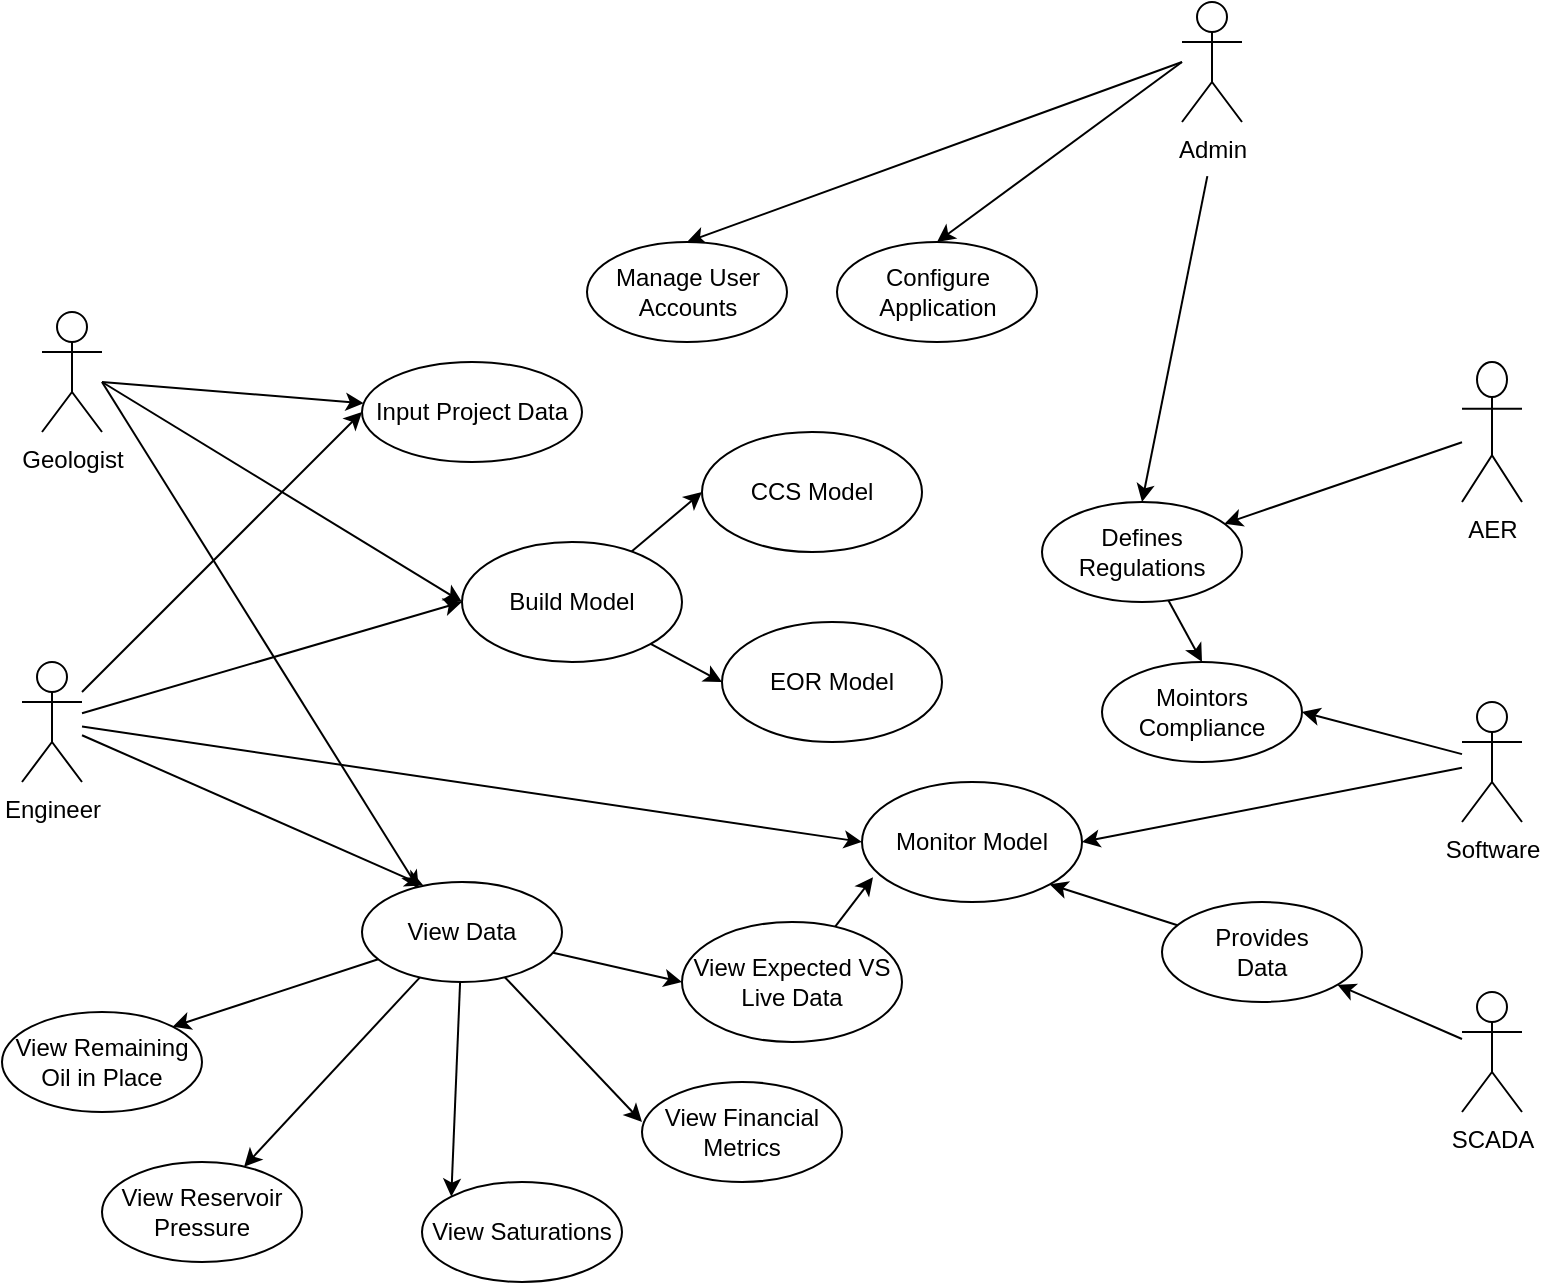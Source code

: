 <mxfile>
    <diagram id="eSHWEWZCARTa4uZcVGaq" name="Page-1">
        <mxGraphModel dx="542" dy="427" grid="1" gridSize="10" guides="1" tooltips="1" connect="1" arrows="1" fold="1" page="1" pageScale="1" pageWidth="850" pageHeight="1100" math="0" shadow="0">
            <root>
                <mxCell id="0"/>
                <mxCell id="1" parent="0"/>
                <mxCell id="21" style="edgeStyle=none;html=1;entryX=0;entryY=0.5;entryDx=0;entryDy=0;" edge="1" parent="1" source="2" target="7">
                    <mxGeometry relative="1" as="geometry">
                        <mxPoint x="-60" y="370" as="sourcePoint"/>
                        <mxPoint x="210" y="230" as="targetPoint"/>
                    </mxGeometry>
                </mxCell>
                <mxCell id="22" style="edgeStyle=none;html=1;entryX=0;entryY=0.5;entryDx=0;entryDy=0;" edge="1" parent="1" source="2" target="16">
                    <mxGeometry relative="1" as="geometry"/>
                </mxCell>
                <mxCell id="23" style="edgeStyle=none;html=1;entryX=0.307;entryY=0.035;entryDx=0;entryDy=0;entryPerimeter=0;" edge="1" parent="1" source="2" target="26">
                    <mxGeometry relative="1" as="geometry"/>
                </mxCell>
                <mxCell id="41" style="edgeStyle=none;html=1;entryX=0;entryY=0.5;entryDx=0;entryDy=0;" edge="1" parent="1" source="2" target="40">
                    <mxGeometry relative="1" as="geometry">
                        <mxPoint x="250" y="410" as="targetPoint"/>
                    </mxGeometry>
                </mxCell>
                <mxCell id="2" value="Engineer" style="shape=umlActor;verticalLabelPosition=bottom;verticalAlign=top;html=1;outlineConnect=0;" parent="1" vertex="1">
                    <mxGeometry x="50" y="350" width="30" height="60" as="geometry"/>
                </mxCell>
                <mxCell id="38" style="edgeStyle=none;html=1;entryX=0.5;entryY=0;entryDx=0;entryDy=0;" edge="1" parent="1" target="13">
                    <mxGeometry relative="1" as="geometry">
                        <mxPoint x="630" y="50" as="sourcePoint"/>
                    </mxGeometry>
                </mxCell>
                <mxCell id="39" style="edgeStyle=none;html=1;entryX=0.5;entryY=0;entryDx=0;entryDy=0;" edge="1" parent="1" target="14">
                    <mxGeometry relative="1" as="geometry">
                        <mxPoint x="630" y="50" as="sourcePoint"/>
                    </mxGeometry>
                </mxCell>
                <mxCell id="59" style="edgeStyle=none;html=1;entryX=0.5;entryY=0;entryDx=0;entryDy=0;exitX=-0.005;exitY=0.123;exitDx=0;exitDy=0;exitPerimeter=0;" edge="1" parent="1" target="15">
                    <mxGeometry relative="1" as="geometry">
                        <mxPoint x="642.67" y="107.05" as="sourcePoint"/>
                    </mxGeometry>
                </mxCell>
                <mxCell id="5" value="Admin" style="shape=umlActor;verticalLabelPosition=bottom;verticalAlign=top;html=1;outlineConnect=0;" parent="1" vertex="1">
                    <mxGeometry x="630" y="20" width="30" height="60" as="geometry"/>
                </mxCell>
                <mxCell id="44" style="edgeStyle=none;html=1;entryX=0;entryY=0.5;entryDx=0;entryDy=0;" edge="1" parent="1" target="16">
                    <mxGeometry relative="1" as="geometry">
                        <mxPoint x="90" y="210" as="sourcePoint"/>
                    </mxGeometry>
                </mxCell>
                <mxCell id="45" style="edgeStyle=none;html=1;" edge="1" parent="1" target="7">
                    <mxGeometry relative="1" as="geometry">
                        <mxPoint x="90" y="210" as="sourcePoint"/>
                    </mxGeometry>
                </mxCell>
                <mxCell id="46" style="edgeStyle=none;html=1;entryX=0.284;entryY=0.07;entryDx=0;entryDy=0;entryPerimeter=0;" edge="1" parent="1" target="26">
                    <mxGeometry relative="1" as="geometry">
                        <mxPoint x="90" y="210" as="sourcePoint"/>
                    </mxGeometry>
                </mxCell>
                <mxCell id="6" value="Geologist" style="shape=umlActor;verticalLabelPosition=bottom;verticalAlign=top;html=1;outlineConnect=0;" parent="1" vertex="1">
                    <mxGeometry x="60" y="175" width="30" height="60" as="geometry"/>
                </mxCell>
                <mxCell id="7" value="Input Project Data" style="ellipse;whiteSpace=wrap;html=1;" parent="1" vertex="1">
                    <mxGeometry x="220" y="200" width="110" height="50" as="geometry"/>
                </mxCell>
                <mxCell id="8" value="View Financial Metrics" style="ellipse;whiteSpace=wrap;html=1;" parent="1" vertex="1">
                    <mxGeometry x="360" y="560" width="100" height="50" as="geometry"/>
                </mxCell>
                <mxCell id="13" value="Manage User Accounts" style="ellipse;whiteSpace=wrap;html=1;" parent="1" vertex="1">
                    <mxGeometry x="332.5" y="140" width="100" height="50" as="geometry"/>
                </mxCell>
                <mxCell id="14" value="Configure Application" style="ellipse;whiteSpace=wrap;html=1;" parent="1" vertex="1">
                    <mxGeometry x="457.5" y="140" width="100" height="50" as="geometry"/>
                </mxCell>
                <mxCell id="56" style="edgeStyle=none;html=1;entryX=0.5;entryY=0;entryDx=0;entryDy=0;" edge="1" parent="1" source="15" target="53">
                    <mxGeometry relative="1" as="geometry">
                        <mxPoint x="620" y="350.0" as="targetPoint"/>
                    </mxGeometry>
                </mxCell>
                <mxCell id="15" value="Defines Regulations" style="ellipse;whiteSpace=wrap;html=1;" parent="1" vertex="1">
                    <mxGeometry x="560" y="270" width="100" height="50" as="geometry"/>
                </mxCell>
                <mxCell id="19" style="edgeStyle=none;html=1;entryX=0;entryY=0.5;entryDx=0;entryDy=0;" edge="1" parent="1" source="16" target="18">
                    <mxGeometry relative="1" as="geometry"/>
                </mxCell>
                <mxCell id="20" style="edgeStyle=none;html=1;entryX=0;entryY=0.5;entryDx=0;entryDy=0;" edge="1" parent="1" source="16" target="17">
                    <mxGeometry relative="1" as="geometry"/>
                </mxCell>
                <mxCell id="16" value="Build Model" style="ellipse;whiteSpace=wrap;html=1;" parent="1" vertex="1">
                    <mxGeometry x="270" y="290" width="110" height="60" as="geometry"/>
                </mxCell>
                <mxCell id="17" value="CCS Model" style="ellipse;whiteSpace=wrap;html=1;" vertex="1" parent="1">
                    <mxGeometry x="390" y="235" width="110" height="60" as="geometry"/>
                </mxCell>
                <mxCell id="18" value="EOR Model" style="ellipse;whiteSpace=wrap;html=1;" vertex="1" parent="1">
                    <mxGeometry x="400" y="330" width="110" height="60" as="geometry"/>
                </mxCell>
                <mxCell id="32" style="edgeStyle=none;html=1;entryX=1;entryY=0;entryDx=0;entryDy=0;" edge="1" parent="1" source="26" target="31">
                    <mxGeometry relative="1" as="geometry"/>
                </mxCell>
                <mxCell id="33" style="edgeStyle=none;html=1;" edge="1" parent="1" source="26" target="30">
                    <mxGeometry relative="1" as="geometry"/>
                </mxCell>
                <mxCell id="34" style="edgeStyle=none;html=1;entryX=0;entryY=0;entryDx=0;entryDy=0;" edge="1" parent="1" source="26" target="29">
                    <mxGeometry relative="1" as="geometry"/>
                </mxCell>
                <mxCell id="35" style="edgeStyle=none;html=1;entryX=0;entryY=0.4;entryDx=0;entryDy=0;entryPerimeter=0;" edge="1" parent="1" source="26" target="8">
                    <mxGeometry relative="1" as="geometry">
                        <mxPoint x="370" y="500" as="targetPoint"/>
                    </mxGeometry>
                </mxCell>
                <mxCell id="66" style="edgeStyle=none;html=1;entryX=0;entryY=0.5;entryDx=0;entryDy=0;" edge="1" parent="1" source="26" target="62">
                    <mxGeometry relative="1" as="geometry">
                        <mxPoint x="310" y="500" as="targetPoint"/>
                    </mxGeometry>
                </mxCell>
                <mxCell id="26" value="View Data" style="ellipse;whiteSpace=wrap;html=1;" vertex="1" parent="1">
                    <mxGeometry x="220" y="460" width="100" height="50" as="geometry"/>
                </mxCell>
                <mxCell id="29" value="View Saturations" style="ellipse;whiteSpace=wrap;html=1;" vertex="1" parent="1">
                    <mxGeometry x="250" y="610" width="100" height="50" as="geometry"/>
                </mxCell>
                <mxCell id="30" value="View Reservoir Pressure" style="ellipse;whiteSpace=wrap;html=1;" vertex="1" parent="1">
                    <mxGeometry x="90" y="600" width="100" height="50" as="geometry"/>
                </mxCell>
                <mxCell id="31" value="View Remaining Oil in Place" style="ellipse;whiteSpace=wrap;html=1;" vertex="1" parent="1">
                    <mxGeometry x="40" y="525" width="100" height="50" as="geometry"/>
                </mxCell>
                <mxCell id="40" value="Monitor Model" style="ellipse;whiteSpace=wrap;html=1;" vertex="1" parent="1">
                    <mxGeometry x="470" y="410" width="110" height="60" as="geometry"/>
                </mxCell>
                <mxCell id="57" value="" style="edgeStyle=none;html=1;" edge="1" parent="1" source="43" target="15">
                    <mxGeometry relative="1" as="geometry"/>
                </mxCell>
                <mxCell id="43" value="AER" style="shape=umlActor;verticalLabelPosition=bottom;verticalAlign=top;html=1;outlineConnect=0;" vertex="1" parent="1">
                    <mxGeometry x="770" y="200" width="30" height="70" as="geometry"/>
                </mxCell>
                <mxCell id="54" style="edgeStyle=none;html=1;entryX=1;entryY=0.5;entryDx=0;entryDy=0;" edge="1" parent="1" source="49" target="53">
                    <mxGeometry relative="1" as="geometry">
                        <mxPoint x="700" y="400" as="targetPoint"/>
                    </mxGeometry>
                </mxCell>
                <mxCell id="58" style="edgeStyle=none;html=1;entryX=1;entryY=0.5;entryDx=0;entryDy=0;" edge="1" parent="1" source="49" target="40">
                    <mxGeometry relative="1" as="geometry">
                        <mxPoint x="730" y="460" as="targetPoint"/>
                    </mxGeometry>
                </mxCell>
                <mxCell id="49" value="Software" style="shape=umlActor;verticalLabelPosition=bottom;verticalAlign=top;html=1;outlineConnect=0;" vertex="1" parent="1">
                    <mxGeometry x="770" y="370" width="30" height="60" as="geometry"/>
                </mxCell>
                <mxCell id="53" value="Mointors&lt;br&gt;Compliance" style="ellipse;whiteSpace=wrap;html=1;" vertex="1" parent="1">
                    <mxGeometry x="590" y="350" width="100" height="50" as="geometry"/>
                </mxCell>
                <mxCell id="64" style="edgeStyle=none;html=1;entryX=0.05;entryY=0.794;entryDx=0;entryDy=0;entryPerimeter=0;" edge="1" parent="1" source="62" target="40">
                    <mxGeometry relative="1" as="geometry">
                        <mxPoint x="480" y="460" as="targetPoint"/>
                    </mxGeometry>
                </mxCell>
                <mxCell id="62" value="View Expected VS Live Data" style="ellipse;whiteSpace=wrap;html=1;" vertex="1" parent="1">
                    <mxGeometry x="380" y="480" width="110" height="60" as="geometry"/>
                </mxCell>
                <mxCell id="69" value="" style="edgeStyle=none;html=1;" edge="1" parent="1" source="67" target="68">
                    <mxGeometry relative="1" as="geometry"/>
                </mxCell>
                <mxCell id="67" value="SCADA" style="shape=umlActor;verticalLabelPosition=bottom;verticalAlign=top;html=1;outlineConnect=0;" vertex="1" parent="1">
                    <mxGeometry x="770" y="515" width="30" height="60" as="geometry"/>
                </mxCell>
                <mxCell id="88" style="edgeStyle=none;html=1;entryX=1;entryY=1;entryDx=0;entryDy=0;" edge="1" parent="1" source="68" target="40">
                    <mxGeometry relative="1" as="geometry">
                        <mxPoint x="560" y="450" as="targetPoint"/>
                    </mxGeometry>
                </mxCell>
                <mxCell id="68" value="Provides&lt;br&gt;Data" style="ellipse;whiteSpace=wrap;html=1;" vertex="1" parent="1">
                    <mxGeometry x="620" y="470" width="100" height="50" as="geometry"/>
                </mxCell>
            </root>
        </mxGraphModel>
    </diagram>
</mxfile>